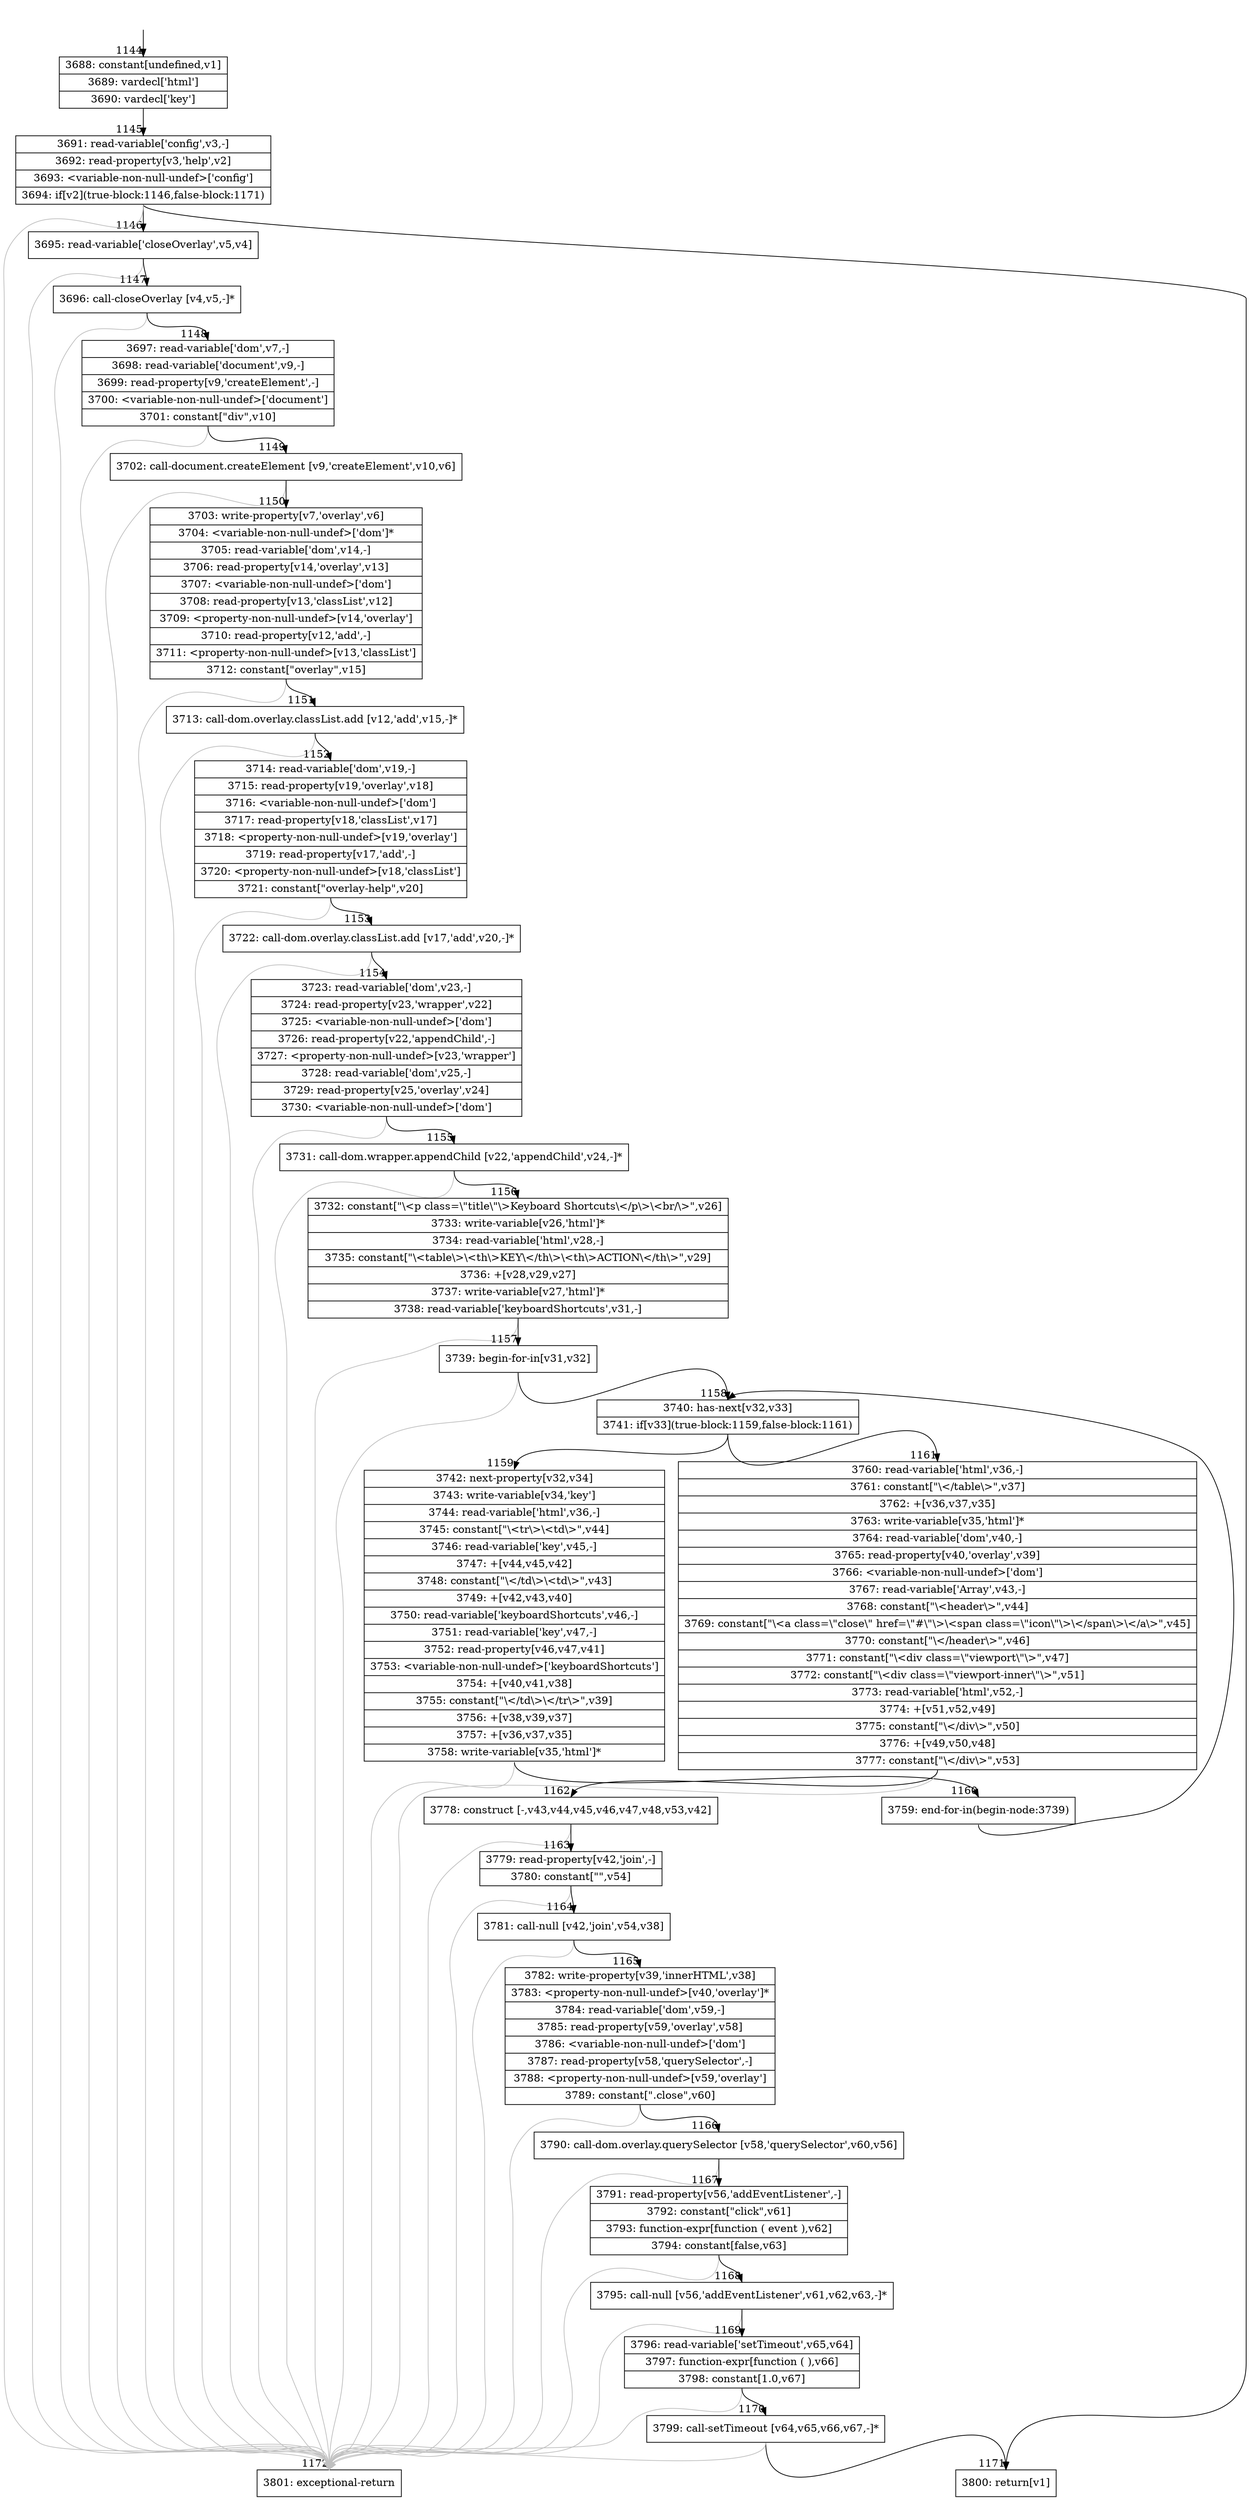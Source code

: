 digraph {
rankdir="TD"
BB_entry74[shape=none,label=""];
BB_entry74 -> BB1144 [tailport=s, headport=n, headlabel="    1144"]
BB1144 [shape=record label="{3688: constant[undefined,v1]|3689: vardecl['html']|3690: vardecl['key']}" ] 
BB1144 -> BB1145 [tailport=s, headport=n, headlabel="      1145"]
BB1145 [shape=record label="{3691: read-variable['config',v3,-]|3692: read-property[v3,'help',v2]|3693: \<variable-non-null-undef\>['config']|3694: if[v2](true-block:1146,false-block:1171)}" ] 
BB1145 -> BB1146 [tailport=s, headport=n, headlabel="      1146"]
BB1145 -> BB1171 [tailport=s, headport=n, headlabel="      1171"]
BB1145 -> BB1172 [tailport=s, headport=n, color=gray, headlabel="      1172"]
BB1146 [shape=record label="{3695: read-variable['closeOverlay',v5,v4]}" ] 
BB1146 -> BB1147 [tailport=s, headport=n, headlabel="      1147"]
BB1146 -> BB1172 [tailport=s, headport=n, color=gray]
BB1147 [shape=record label="{3696: call-closeOverlay [v4,v5,-]*}" ] 
BB1147 -> BB1148 [tailport=s, headport=n, headlabel="      1148"]
BB1147 -> BB1172 [tailport=s, headport=n, color=gray]
BB1148 [shape=record label="{3697: read-variable['dom',v7,-]|3698: read-variable['document',v9,-]|3699: read-property[v9,'createElement',-]|3700: \<variable-non-null-undef\>['document']|3701: constant[\"div\",v10]}" ] 
BB1148 -> BB1149 [tailport=s, headport=n, headlabel="      1149"]
BB1148 -> BB1172 [tailport=s, headport=n, color=gray]
BB1149 [shape=record label="{3702: call-document.createElement [v9,'createElement',v10,v6]}" ] 
BB1149 -> BB1150 [tailport=s, headport=n, headlabel="      1150"]
BB1149 -> BB1172 [tailport=s, headport=n, color=gray]
BB1150 [shape=record label="{3703: write-property[v7,'overlay',v6]|3704: \<variable-non-null-undef\>['dom']*|3705: read-variable['dom',v14,-]|3706: read-property[v14,'overlay',v13]|3707: \<variable-non-null-undef\>['dom']|3708: read-property[v13,'classList',v12]|3709: \<property-non-null-undef\>[v14,'overlay']|3710: read-property[v12,'add',-]|3711: \<property-non-null-undef\>[v13,'classList']|3712: constant[\"overlay\",v15]}" ] 
BB1150 -> BB1151 [tailport=s, headport=n, headlabel="      1151"]
BB1150 -> BB1172 [tailport=s, headport=n, color=gray]
BB1151 [shape=record label="{3713: call-dom.overlay.classList.add [v12,'add',v15,-]*}" ] 
BB1151 -> BB1152 [tailport=s, headport=n, headlabel="      1152"]
BB1151 -> BB1172 [tailport=s, headport=n, color=gray]
BB1152 [shape=record label="{3714: read-variable['dom',v19,-]|3715: read-property[v19,'overlay',v18]|3716: \<variable-non-null-undef\>['dom']|3717: read-property[v18,'classList',v17]|3718: \<property-non-null-undef\>[v19,'overlay']|3719: read-property[v17,'add',-]|3720: \<property-non-null-undef\>[v18,'classList']|3721: constant[\"overlay-help\",v20]}" ] 
BB1152 -> BB1153 [tailport=s, headport=n, headlabel="      1153"]
BB1152 -> BB1172 [tailport=s, headport=n, color=gray]
BB1153 [shape=record label="{3722: call-dom.overlay.classList.add [v17,'add',v20,-]*}" ] 
BB1153 -> BB1154 [tailport=s, headport=n, headlabel="      1154"]
BB1153 -> BB1172 [tailport=s, headport=n, color=gray]
BB1154 [shape=record label="{3723: read-variable['dom',v23,-]|3724: read-property[v23,'wrapper',v22]|3725: \<variable-non-null-undef\>['dom']|3726: read-property[v22,'appendChild',-]|3727: \<property-non-null-undef\>[v23,'wrapper']|3728: read-variable['dom',v25,-]|3729: read-property[v25,'overlay',v24]|3730: \<variable-non-null-undef\>['dom']}" ] 
BB1154 -> BB1155 [tailport=s, headport=n, headlabel="      1155"]
BB1154 -> BB1172 [tailport=s, headport=n, color=gray]
BB1155 [shape=record label="{3731: call-dom.wrapper.appendChild [v22,'appendChild',v24,-]*}" ] 
BB1155 -> BB1156 [tailport=s, headport=n, headlabel="      1156"]
BB1155 -> BB1172 [tailport=s, headport=n, color=gray]
BB1156 [shape=record label="{3732: constant[\"\\\<p class=\\\"title\\\"\\\>Keyboard Shortcuts\\\</p\\\>\\\<br/\\\>\",v26]|3733: write-variable[v26,'html']*|3734: read-variable['html',v28,-]|3735: constant[\"\\\<table\\\>\\\<th\\\>KEY\\\</th\\\>\\\<th\\\>ACTION\\\</th\\\>\",v29]|3736: +[v28,v29,v27]|3737: write-variable[v27,'html']*|3738: read-variable['keyboardShortcuts',v31,-]}" ] 
BB1156 -> BB1157 [tailport=s, headport=n, headlabel="      1157"]
BB1156 -> BB1172 [tailport=s, headport=n, color=gray]
BB1157 [shape=record label="{3739: begin-for-in[v31,v32]}" ] 
BB1157 -> BB1158 [tailport=s, headport=n, headlabel="      1158"]
BB1157 -> BB1172 [tailport=s, headport=n, color=gray]
BB1158 [shape=record label="{3740: has-next[v32,v33]|3741: if[v33](true-block:1159,false-block:1161)}" ] 
BB1158 -> BB1159 [tailport=s, headport=n, headlabel="      1159"]
BB1158 -> BB1161 [tailport=s, headport=n, headlabel="      1161"]
BB1159 [shape=record label="{3742: next-property[v32,v34]|3743: write-variable[v34,'key']|3744: read-variable['html',v36,-]|3745: constant[\"\\\<tr\\\>\\\<td\\\>\",v44]|3746: read-variable['key',v45,-]|3747: +[v44,v45,v42]|3748: constant[\"\\\</td\\\>\\\<td\\\>\",v43]|3749: +[v42,v43,v40]|3750: read-variable['keyboardShortcuts',v46,-]|3751: read-variable['key',v47,-]|3752: read-property[v46,v47,v41]|3753: \<variable-non-null-undef\>['keyboardShortcuts']|3754: +[v40,v41,v38]|3755: constant[\"\\\</td\\\>\\\</tr\\\>\",v39]|3756: +[v38,v39,v37]|3757: +[v36,v37,v35]|3758: write-variable[v35,'html']*}" ] 
BB1159 -> BB1160 [tailport=s, headport=n, headlabel="      1160"]
BB1159 -> BB1172 [tailport=s, headport=n, color=gray]
BB1160 [shape=record label="{3759: end-for-in(begin-node:3739)}" ] 
BB1160 -> BB1158 [tailport=s, headport=n]
BB1161 [shape=record label="{3760: read-variable['html',v36,-]|3761: constant[\"\\\</table\\\>\",v37]|3762: +[v36,v37,v35]|3763: write-variable[v35,'html']*|3764: read-variable['dom',v40,-]|3765: read-property[v40,'overlay',v39]|3766: \<variable-non-null-undef\>['dom']|3767: read-variable['Array',v43,-]|3768: constant[\"\\\<header\\\>\",v44]|3769: constant[\"\\\<a class=\\\"close\\\" href=\\\"#\\\"\\\>\\\<span class=\\\"icon\\\"\\\>\\\</span\\\>\\\</a\\\>\",v45]|3770: constant[\"\\\</header\\\>\",v46]|3771: constant[\"\\\<div class=\\\"viewport\\\"\\\>\",v47]|3772: constant[\"\\\<div class=\\\"viewport-inner\\\"\\\>\",v51]|3773: read-variable['html',v52,-]|3774: +[v51,v52,v49]|3775: constant[\"\\\</div\\\>\",v50]|3776: +[v49,v50,v48]|3777: constant[\"\\\</div\\\>\",v53]}" ] 
BB1161 -> BB1162 [tailport=s, headport=n, headlabel="      1162"]
BB1161 -> BB1172 [tailport=s, headport=n, color=gray]
BB1162 [shape=record label="{3778: construct [-,v43,v44,v45,v46,v47,v48,v53,v42]}" ] 
BB1162 -> BB1163 [tailport=s, headport=n, headlabel="      1163"]
BB1162 -> BB1172 [tailport=s, headport=n, color=gray]
BB1163 [shape=record label="{3779: read-property[v42,'join',-]|3780: constant[\"\",v54]}" ] 
BB1163 -> BB1164 [tailport=s, headport=n, headlabel="      1164"]
BB1163 -> BB1172 [tailport=s, headport=n, color=gray]
BB1164 [shape=record label="{3781: call-null [v42,'join',v54,v38]}" ] 
BB1164 -> BB1165 [tailport=s, headport=n, headlabel="      1165"]
BB1164 -> BB1172 [tailport=s, headport=n, color=gray]
BB1165 [shape=record label="{3782: write-property[v39,'innerHTML',v38]|3783: \<property-non-null-undef\>[v40,'overlay']*|3784: read-variable['dom',v59,-]|3785: read-property[v59,'overlay',v58]|3786: \<variable-non-null-undef\>['dom']|3787: read-property[v58,'querySelector',-]|3788: \<property-non-null-undef\>[v59,'overlay']|3789: constant[\".close\",v60]}" ] 
BB1165 -> BB1166 [tailport=s, headport=n, headlabel="      1166"]
BB1165 -> BB1172 [tailport=s, headport=n, color=gray]
BB1166 [shape=record label="{3790: call-dom.overlay.querySelector [v58,'querySelector',v60,v56]}" ] 
BB1166 -> BB1167 [tailport=s, headport=n, headlabel="      1167"]
BB1166 -> BB1172 [tailport=s, headport=n, color=gray]
BB1167 [shape=record label="{3791: read-property[v56,'addEventListener',-]|3792: constant[\"click\",v61]|3793: function-expr[function ( event ),v62]|3794: constant[false,v63]}" ] 
BB1167 -> BB1168 [tailport=s, headport=n, headlabel="      1168"]
BB1167 -> BB1172 [tailport=s, headport=n, color=gray]
BB1168 [shape=record label="{3795: call-null [v56,'addEventListener',v61,v62,v63,-]*}" ] 
BB1168 -> BB1169 [tailport=s, headport=n, headlabel="      1169"]
BB1168 -> BB1172 [tailport=s, headport=n, color=gray]
BB1169 [shape=record label="{3796: read-variable['setTimeout',v65,v64]|3797: function-expr[function ( ),v66]|3798: constant[1.0,v67]}" ] 
BB1169 -> BB1170 [tailport=s, headport=n, headlabel="      1170"]
BB1169 -> BB1172 [tailport=s, headport=n, color=gray]
BB1170 [shape=record label="{3799: call-setTimeout [v64,v65,v66,v67,-]*}" ] 
BB1170 -> BB1171 [tailport=s, headport=n]
BB1170 -> BB1172 [tailport=s, headport=n, color=gray]
BB1171 [shape=record label="{3800: return[v1]}" ] 
BB1172 [shape=record label="{3801: exceptional-return}" ] 
//#$~ 1480
}

